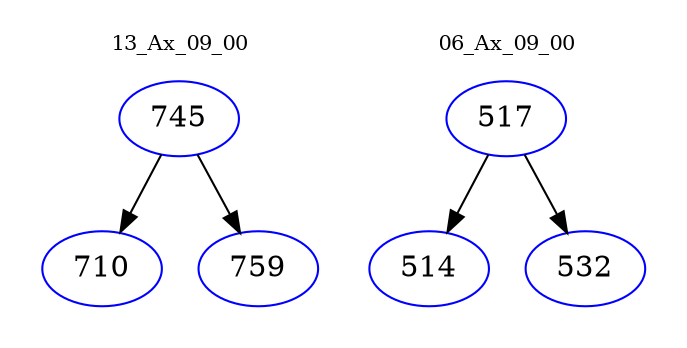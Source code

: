 digraph{
subgraph cluster_0 {
color = white
label = "13_Ax_09_00";
fontsize=10;
T0_745 [label="745", color="blue"]
T0_745 -> T0_710 [color="black"]
T0_710 [label="710", color="blue"]
T0_745 -> T0_759 [color="black"]
T0_759 [label="759", color="blue"]
}
subgraph cluster_1 {
color = white
label = "06_Ax_09_00";
fontsize=10;
T1_517 [label="517", color="blue"]
T1_517 -> T1_514 [color="black"]
T1_514 [label="514", color="blue"]
T1_517 -> T1_532 [color="black"]
T1_532 [label="532", color="blue"]
}
}
